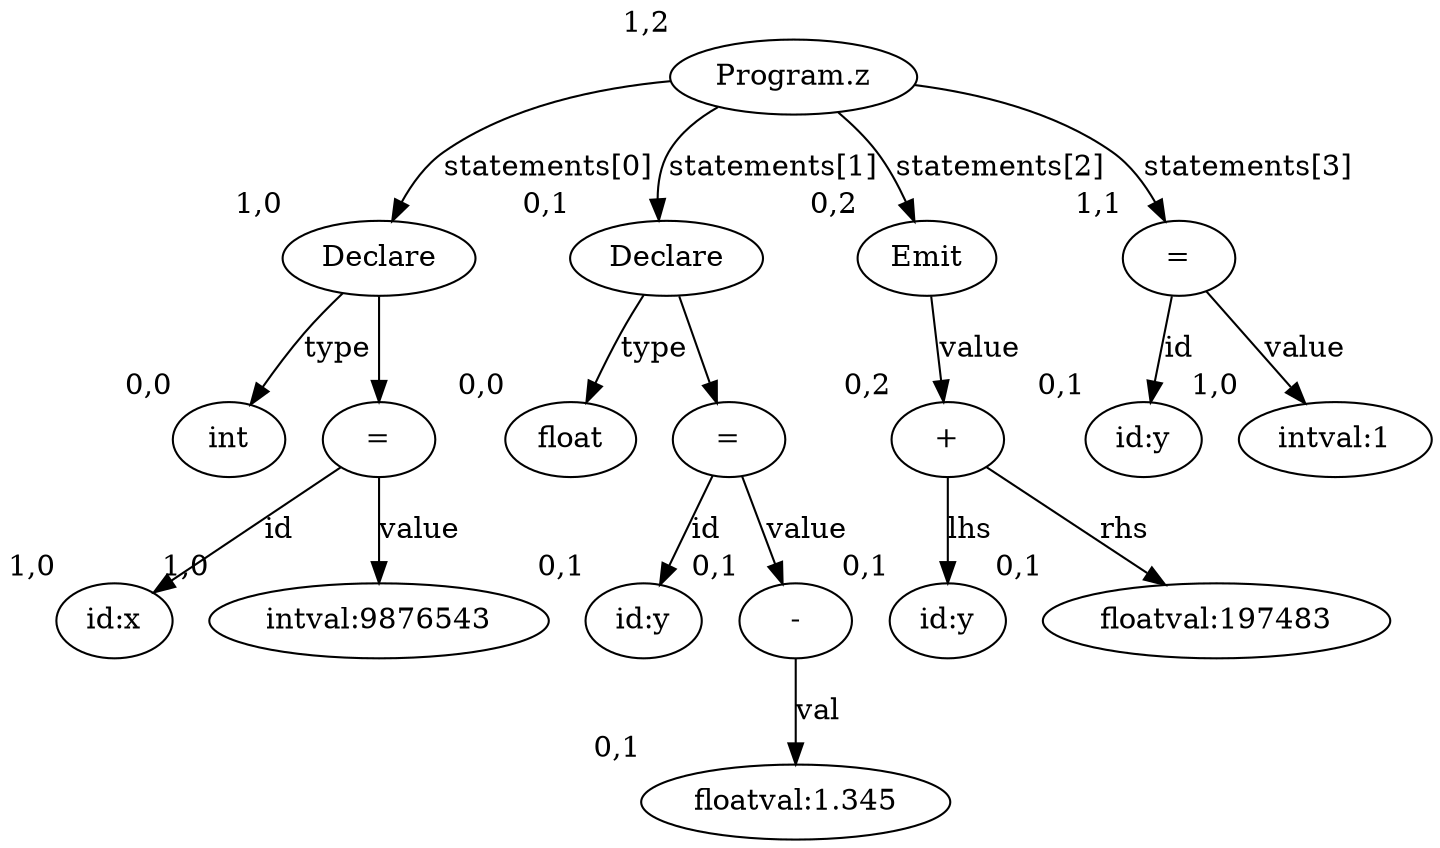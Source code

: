 digraph {
	Node0[xlabel="1,2", forcelabels=true, label="Program.z"]
	Node1[xlabel="1,0", forcelabels=true, label="Declare"]
Node0->Node1[label="statements[0]"]
	Node2[xlabel="0,0", forcelabels=true, label="int"]
Node1->Node2[label="type"]
	Node3[label="="]
Node1->Node3[label=""]
	Node4[xlabel="1,0", forcelabels=true, label="id:x"]
Node3->Node4[label="id"]
	Node5[xlabel="1,0", forcelabels=true, label="intval:9876543"]
Node3->Node5[label="value"]
	Node6[xlabel="0,1", forcelabels=true, label="Declare"]
Node0->Node6[label="statements[1]"]
	Node7[xlabel="0,0", forcelabels=true, label="float"]
Node6->Node7[label="type"]
	Node8[label="="]
Node6->Node8[label=""]
	Node9[xlabel="0,1", forcelabels=true, label="id:y"]
Node8->Node9[label="id"]
	Node10[xlabel="0,1", forcelabels=true, label="-"]
Node8->Node10[label="value"]
	Node11[xlabel="0,1", forcelabels=true, label="floatval:1.345"]
Node10->Node11[label="val"]
	Node12[xlabel="0,2", forcelabels=true, label="Emit"]
Node0->Node12[label="statements[2]"]
	Node13[xlabel="0,2", forcelabels=true, label="+"]
Node12->Node13[label="value"]
	Node14[xlabel="0,1", forcelabels=true, label="id:y"]
Node13->Node14[label="lhs"]
	Node15[xlabel="0,1", forcelabels=true, label="floatval:197483"]
Node13->Node15[label="rhs"]
	Node16[xlabel="1,1", forcelabels=true, label="="]
Node0->Node16[label="statements[3]"]
	Node17[xlabel="0,1", forcelabels=true, label="id:y"]
Node16->Node17[label="id"]
	Node18[xlabel="1,0", forcelabels=true, label="intval:1"]
Node16->Node18[label="value"]
}